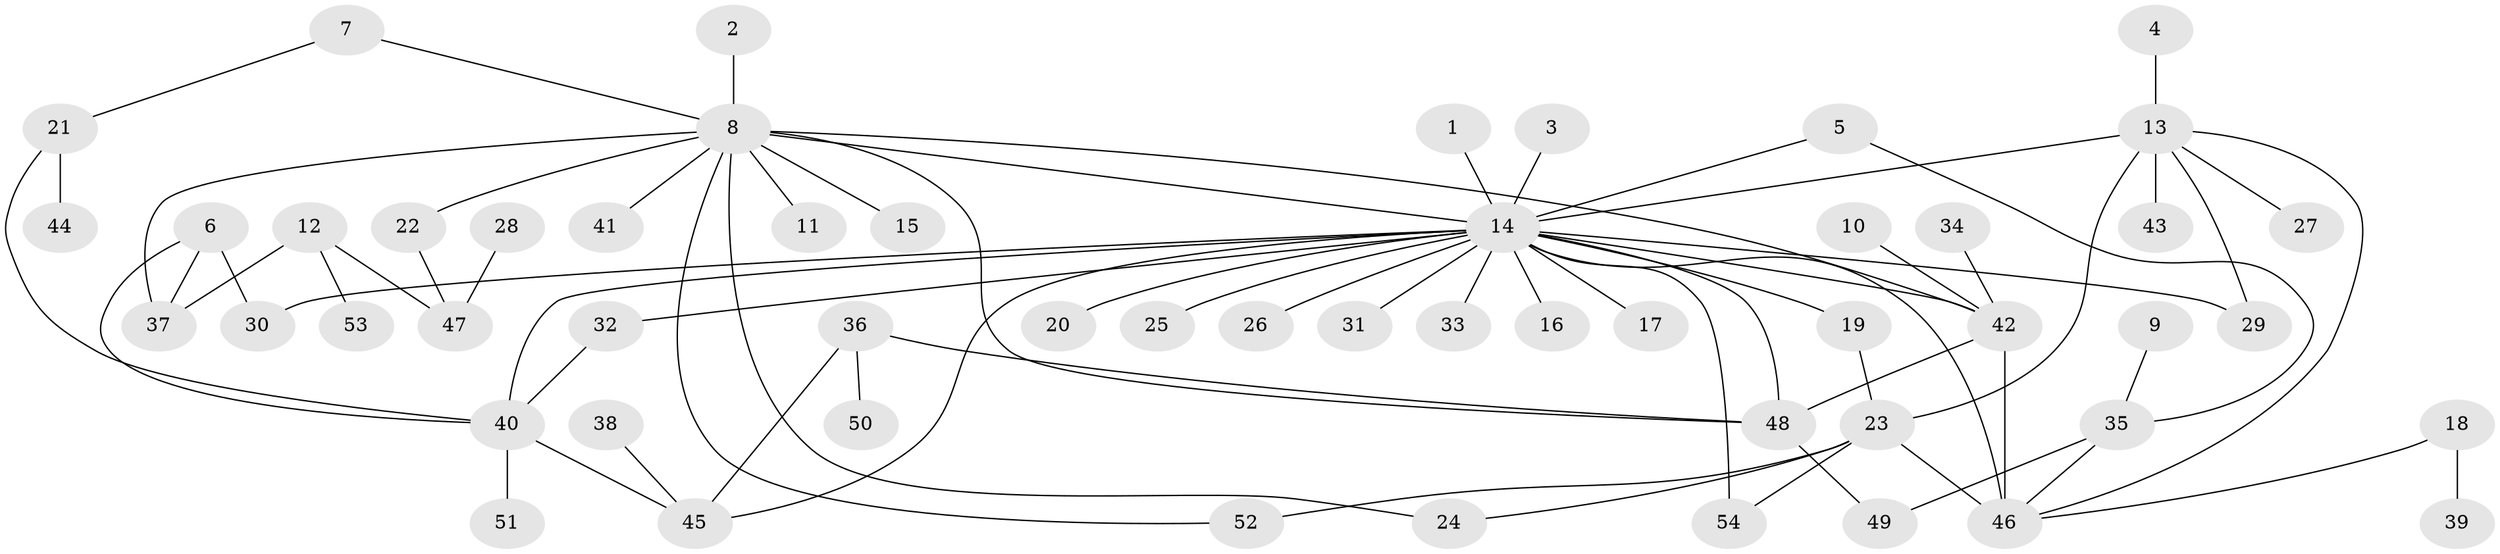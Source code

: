 // original degree distribution, {25: 0.009345794392523364, 3: 0.102803738317757, 5: 0.04672897196261682, 9: 0.009345794392523364, 14: 0.009345794392523364, 10: 0.009345794392523364, 4: 0.056074766355140186, 8: 0.009345794392523364, 2: 0.18691588785046728, 1: 0.5420560747663551, 6: 0.018691588785046728}
// Generated by graph-tools (version 1.1) at 2025/01/03/09/25 03:01:38]
// undirected, 54 vertices, 73 edges
graph export_dot {
graph [start="1"]
  node [color=gray90,style=filled];
  1;
  2;
  3;
  4;
  5;
  6;
  7;
  8;
  9;
  10;
  11;
  12;
  13;
  14;
  15;
  16;
  17;
  18;
  19;
  20;
  21;
  22;
  23;
  24;
  25;
  26;
  27;
  28;
  29;
  30;
  31;
  32;
  33;
  34;
  35;
  36;
  37;
  38;
  39;
  40;
  41;
  42;
  43;
  44;
  45;
  46;
  47;
  48;
  49;
  50;
  51;
  52;
  53;
  54;
  1 -- 14 [weight=1.0];
  2 -- 8 [weight=1.0];
  3 -- 14 [weight=1.0];
  4 -- 13 [weight=1.0];
  5 -- 14 [weight=1.0];
  5 -- 35 [weight=1.0];
  6 -- 30 [weight=1.0];
  6 -- 37 [weight=1.0];
  6 -- 40 [weight=1.0];
  7 -- 8 [weight=1.0];
  7 -- 21 [weight=1.0];
  8 -- 11 [weight=1.0];
  8 -- 14 [weight=1.0];
  8 -- 15 [weight=1.0];
  8 -- 22 [weight=1.0];
  8 -- 24 [weight=1.0];
  8 -- 37 [weight=1.0];
  8 -- 41 [weight=1.0];
  8 -- 42 [weight=1.0];
  8 -- 48 [weight=1.0];
  8 -- 52 [weight=1.0];
  9 -- 35 [weight=1.0];
  10 -- 42 [weight=1.0];
  12 -- 37 [weight=1.0];
  12 -- 47 [weight=1.0];
  12 -- 53 [weight=1.0];
  13 -- 14 [weight=1.0];
  13 -- 23 [weight=2.0];
  13 -- 27 [weight=1.0];
  13 -- 29 [weight=1.0];
  13 -- 43 [weight=1.0];
  13 -- 46 [weight=1.0];
  14 -- 16 [weight=1.0];
  14 -- 17 [weight=1.0];
  14 -- 19 [weight=1.0];
  14 -- 20 [weight=1.0];
  14 -- 25 [weight=1.0];
  14 -- 26 [weight=1.0];
  14 -- 29 [weight=1.0];
  14 -- 30 [weight=1.0];
  14 -- 31 [weight=1.0];
  14 -- 32 [weight=1.0];
  14 -- 33 [weight=1.0];
  14 -- 40 [weight=1.0];
  14 -- 42 [weight=1.0];
  14 -- 45 [weight=1.0];
  14 -- 46 [weight=1.0];
  14 -- 48 [weight=1.0];
  14 -- 54 [weight=1.0];
  18 -- 39 [weight=1.0];
  18 -- 46 [weight=1.0];
  19 -- 23 [weight=1.0];
  21 -- 40 [weight=1.0];
  21 -- 44 [weight=1.0];
  22 -- 47 [weight=1.0];
  23 -- 24 [weight=1.0];
  23 -- 46 [weight=1.0];
  23 -- 52 [weight=1.0];
  23 -- 54 [weight=1.0];
  28 -- 47 [weight=1.0];
  32 -- 40 [weight=1.0];
  34 -- 42 [weight=1.0];
  35 -- 46 [weight=1.0];
  35 -- 49 [weight=1.0];
  36 -- 45 [weight=1.0];
  36 -- 48 [weight=1.0];
  36 -- 50 [weight=1.0];
  38 -- 45 [weight=1.0];
  40 -- 45 [weight=1.0];
  40 -- 51 [weight=1.0];
  42 -- 46 [weight=2.0];
  42 -- 48 [weight=1.0];
  48 -- 49 [weight=1.0];
}
